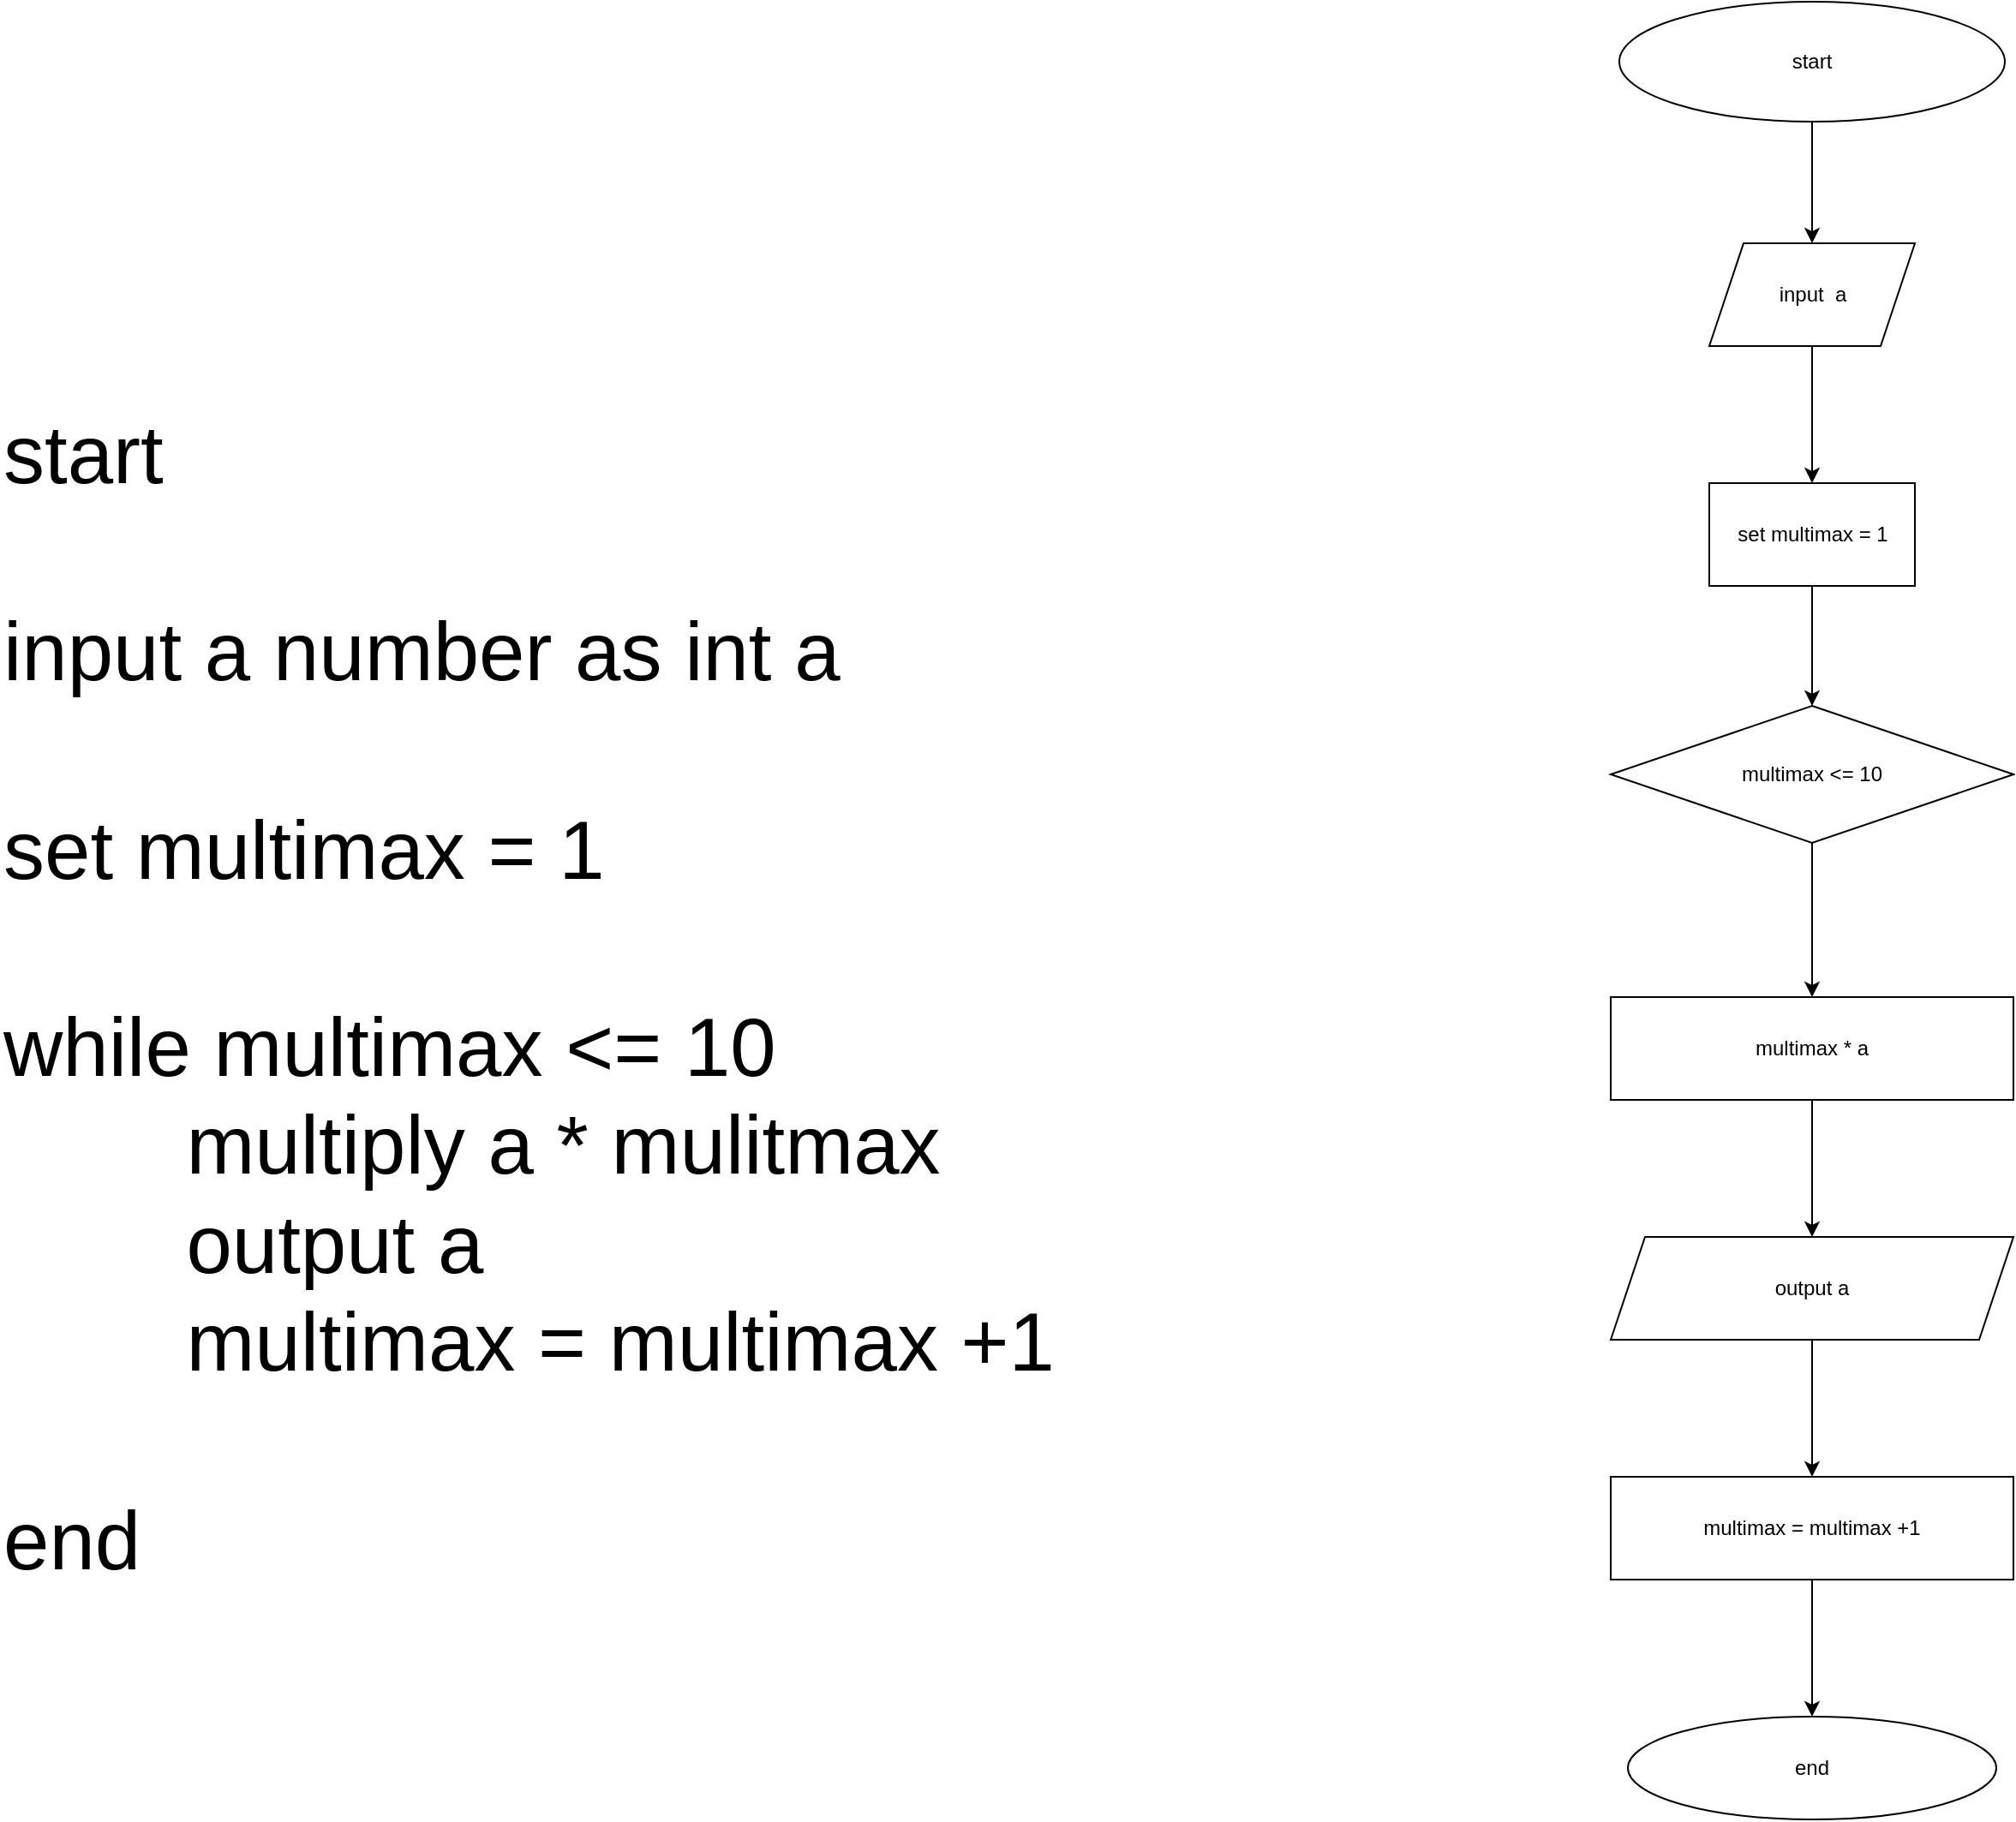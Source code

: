 <mxfile>
    <diagram id="6TgKZimT5i8SFP6nsdH2" name="Page-1">
        <mxGraphModel dx="2051" dy="2636" grid="1" gridSize="10" guides="1" tooltips="1" connect="1" arrows="1" fold="1" page="1" pageScale="1" pageWidth="1920" pageHeight="1200" math="0" shadow="0">
            <root>
                <mxCell id="0"/>
                <mxCell id="1" parent="0"/>
                <mxCell id="2" value="&lt;div style=&quot;font-size: 48px&quot;&gt;&lt;span style=&quot;font-size: 48px&quot;&gt;start&lt;/span&gt;&lt;/div&gt;&lt;div style=&quot;font-size: 48px&quot;&gt;&lt;br style=&quot;font-size: 48px&quot;&gt;&lt;/div&gt;&lt;div style=&quot;font-size: 48px&quot;&gt;&lt;span style=&quot;font-size: 48px&quot;&gt;input a number as int a&lt;/span&gt;&lt;/div&gt;&lt;div style=&quot;font-size: 48px&quot;&gt;&lt;span style=&quot;font-size: 48px&quot;&gt;&lt;br&gt;&lt;/span&gt;&lt;/div&gt;&lt;div style=&quot;font-size: 48px&quot;&gt;&lt;span style=&quot;font-size: 48px&quot;&gt;set multimax = 1&lt;/span&gt;&lt;/div&gt;&lt;div style=&quot;font-size: 48px&quot;&gt;&lt;span style=&quot;font-size: 48px&quot;&gt;&lt;br&gt;&lt;/span&gt;&lt;/div&gt;&lt;div style=&quot;font-size: 48px&quot;&gt;&lt;span style=&quot;font-size: 48px&quot;&gt;while multimax &amp;lt;= 10&lt;/span&gt;&lt;/div&gt;&lt;div style=&quot;font-size: 48px&quot;&gt;&lt;span style=&quot;font-size: 48px&quot;&gt;&lt;span&gt;&#9;&lt;/span&gt;&lt;span style=&quot;white-space: pre&quot;&gt;&#9;&lt;/span&gt;multiply a * mulitmax&lt;br&gt;&lt;/span&gt;&lt;/div&gt;&lt;div style=&quot;font-size: 48px&quot;&gt;&lt;span style=&quot;font-size: 48px&quot;&gt;&lt;span style=&quot;white-space: pre&quot;&gt;&#9;&lt;/span&gt;output a&lt;br&gt;&lt;/span&gt;&lt;/div&gt;&lt;div style=&quot;font-size: 48px&quot;&gt;&lt;span style=&quot;font-size: 48px&quot;&gt;&lt;span&gt;&#9;&lt;/span&gt;&lt;span style=&quot;white-space: pre&quot;&gt;&#9;&lt;/span&gt;multimax = multimax +1&lt;br&gt;&lt;/span&gt;&lt;/div&gt;&lt;div style=&quot;font-size: 48px&quot;&gt;&lt;span style=&quot;font-size: 48px&quot;&gt;&lt;span&gt;&#9;&lt;/span&gt;&lt;/span&gt;&lt;/div&gt;&lt;div style=&quot;font-size: 48px&quot;&gt;&lt;span style=&quot;font-size: 48px&quot;&gt;&lt;br&gt;&lt;/span&gt;&lt;/div&gt;&lt;div style=&quot;font-size: 48px&quot;&gt;&lt;span style=&quot;font-size: 48px&quot;&gt;end&lt;/span&gt;&lt;/div&gt;&lt;div style=&quot;font-size: 48px&quot;&gt;&lt;span style=&quot;font-size: 48px&quot;&gt;&lt;br style=&quot;font-size: 48px&quot;&gt;&lt;/span&gt;&lt;/div&gt;" style="text;html=1;strokeColor=none;fillColor=none;align=left;verticalAlign=middle;whiteSpace=wrap;rounded=0;fontSize=48;" parent="1" vertex="1">
                    <mxGeometry x="160" y="-740" width="680" height="359.81" as="geometry"/>
                </mxCell>
                <mxCell id="32" value="multiplication table" style="text;html=1;align=left;verticalAlign=middle;resizable=0;points=[];autosize=1;strokeColor=none;fillColor=none;fontSize=48;fontColor=#FFFFFF;labelBackgroundColor=default;" parent="1" vertex="1">
                    <mxGeometry x="170.002" y="-1130" width="410" height="60" as="geometry"/>
                </mxCell>
                <mxCell id="59" value="" style="group" vertex="1" connectable="0" parent="1">
                    <mxGeometry x="1100" y="-1170" width="235" height="1061" as="geometry"/>
                </mxCell>
                <mxCell id="44" value="start" style="ellipse;whiteSpace=wrap;html=1;" vertex="1" parent="59">
                    <mxGeometry x="5" width="225" height="70" as="geometry"/>
                </mxCell>
                <mxCell id="45" value="input&amp;nbsp; a" style="shape=parallelogram;perimeter=parallelogramPerimeter;whiteSpace=wrap;html=1;fixedSize=1;" vertex="1" parent="59">
                    <mxGeometry x="57.5" y="141" width="120" height="60" as="geometry"/>
                </mxCell>
                <mxCell id="46" value="" style="edgeStyle=none;html=1;" edge="1" parent="59" source="44" target="45">
                    <mxGeometry relative="1" as="geometry"/>
                </mxCell>
                <mxCell id="47" value="set multimax = 1" style="whiteSpace=wrap;html=1;" vertex="1" parent="59">
                    <mxGeometry x="57.5" y="281" width="120" height="60" as="geometry"/>
                </mxCell>
                <mxCell id="48" value="" style="edgeStyle=none;html=1;" edge="1" parent="59" source="45" target="47">
                    <mxGeometry relative="1" as="geometry"/>
                </mxCell>
                <mxCell id="49" value="multimax &amp;lt;= 10" style="rhombus;whiteSpace=wrap;html=1;" vertex="1" parent="59">
                    <mxGeometry y="411" width="235" height="80" as="geometry"/>
                </mxCell>
                <mxCell id="50" value="" style="edgeStyle=none;html=1;" edge="1" parent="59" source="47" target="49">
                    <mxGeometry relative="1" as="geometry"/>
                </mxCell>
                <mxCell id="51" value="multimax * a" style="whiteSpace=wrap;html=1;" vertex="1" parent="59">
                    <mxGeometry y="581" width="235" height="60" as="geometry"/>
                </mxCell>
                <mxCell id="52" value="" style="edgeStyle=none;html=1;" edge="1" parent="59" source="49" target="51">
                    <mxGeometry relative="1" as="geometry"/>
                </mxCell>
                <mxCell id="53" value="output a" style="shape=parallelogram;perimeter=parallelogramPerimeter;whiteSpace=wrap;html=1;fixedSize=1;" vertex="1" parent="59">
                    <mxGeometry y="721" width="235" height="60" as="geometry"/>
                </mxCell>
                <mxCell id="54" value="" style="edgeStyle=none;html=1;" edge="1" parent="59" source="51" target="53">
                    <mxGeometry relative="1" as="geometry"/>
                </mxCell>
                <mxCell id="55" value="multimax = multimax +1" style="whiteSpace=wrap;html=1;" vertex="1" parent="59">
                    <mxGeometry y="861" width="235" height="60" as="geometry"/>
                </mxCell>
                <mxCell id="56" value="" style="edgeStyle=none;html=1;" edge="1" parent="59" source="53" target="55">
                    <mxGeometry relative="1" as="geometry"/>
                </mxCell>
                <mxCell id="57" value="end" style="ellipse;whiteSpace=wrap;html=1;" vertex="1" parent="59">
                    <mxGeometry x="10" y="1001" width="215" height="60" as="geometry"/>
                </mxCell>
                <mxCell id="58" value="" style="edgeStyle=none;html=1;" edge="1" parent="59" source="55" target="57">
                    <mxGeometry relative="1" as="geometry"/>
                </mxCell>
            </root>
        </mxGraphModel>
    </diagram>
</mxfile>